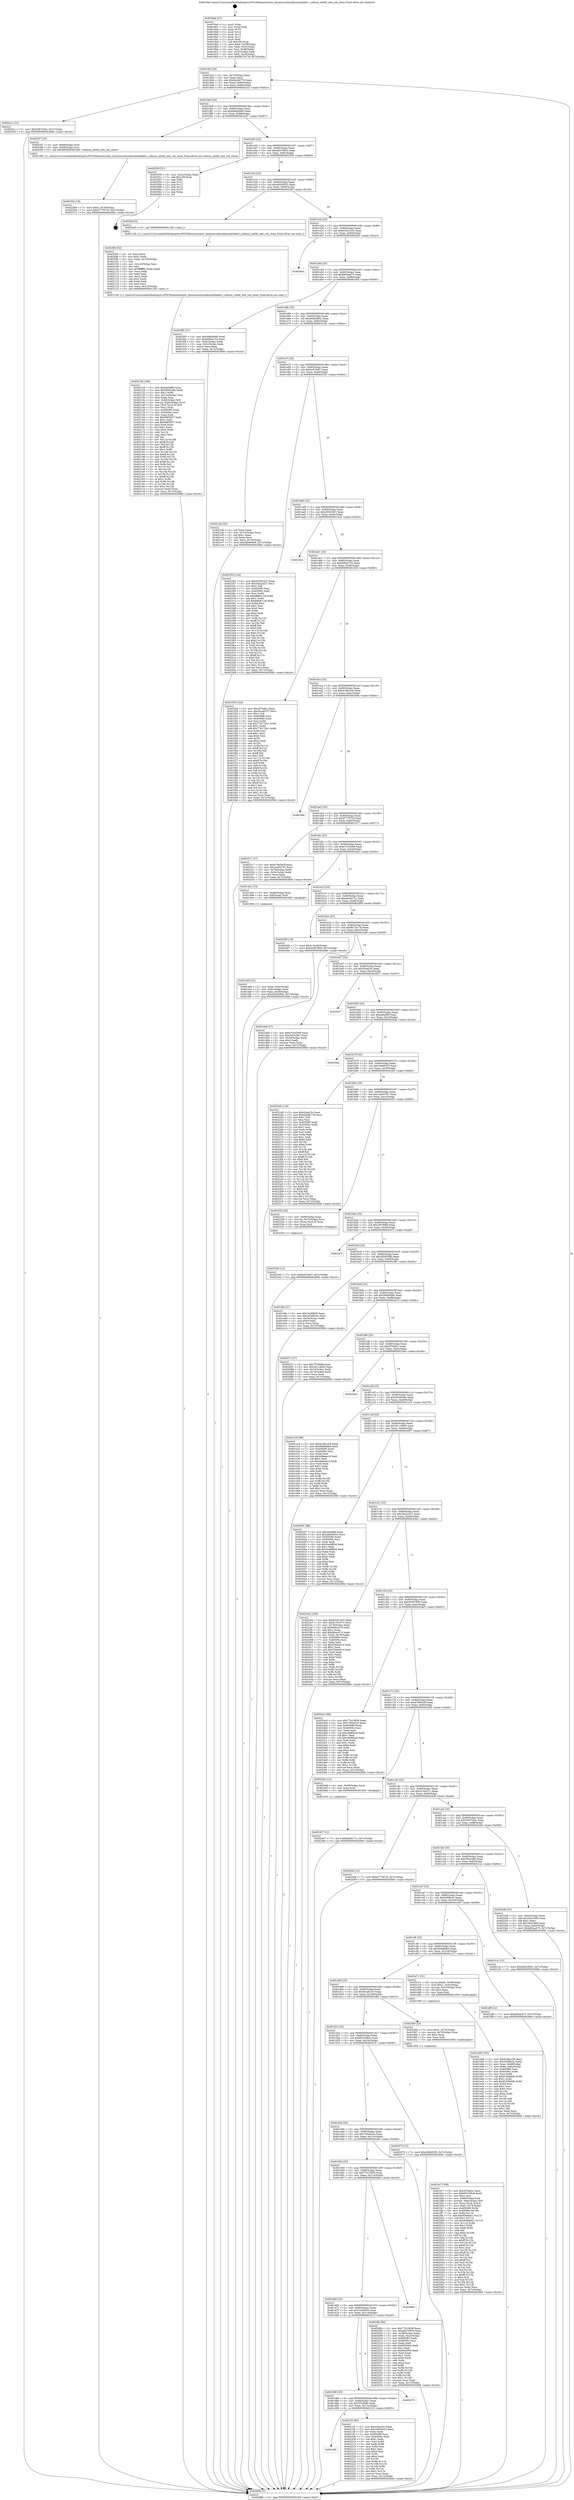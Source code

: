 digraph "0x4019a0" {
  label = "0x4019a0 (/mnt/c/Users/mathe/Desktop/tcc/POCII/binaries/extr_linuxsecurityselinuxnetlabel.c_selinux_netlbl_inet_csk_clone_Final-ollvm.out::main(0))"
  labelloc = "t"
  node[shape=record]

  Entry [label="",width=0.3,height=0.3,shape=circle,fillcolor=black,style=filled]
  "0x4019cf" [label="{
     0x4019cf [26]\l
     | [instrs]\l
     &nbsp;&nbsp;0x4019cf \<+3\>: mov -0x7c(%rbp),%eax\l
     &nbsp;&nbsp;0x4019d2 \<+2\>: mov %eax,%ecx\l
     &nbsp;&nbsp;0x4019d4 \<+6\>: sub $0x9a2db778,%ecx\l
     &nbsp;&nbsp;0x4019da \<+3\>: mov %eax,-0x80(%rbp)\l
     &nbsp;&nbsp;0x4019dd \<+6\>: mov %ecx,-0x84(%rbp)\l
     &nbsp;&nbsp;0x4019e3 \<+6\>: je 00000000004022cc \<main+0x92c\>\l
  }"]
  "0x4022cc" [label="{
     0x4022cc [12]\l
     | [instrs]\l
     &nbsp;&nbsp;0x4022cc \<+7\>: movl $0x5387324c,-0x7c(%rbp)\l
     &nbsp;&nbsp;0x4022d3 \<+5\>: jmp 000000000040266b \<main+0xccb\>\l
  }"]
  "0x4019e9" [label="{
     0x4019e9 [25]\l
     | [instrs]\l
     &nbsp;&nbsp;0x4019e9 \<+5\>: jmp 00000000004019ee \<main+0x4e\>\l
     &nbsp;&nbsp;0x4019ee \<+3\>: mov -0x80(%rbp),%eax\l
     &nbsp;&nbsp;0x4019f1 \<+5\>: sub $0x9d6e0940,%eax\l
     &nbsp;&nbsp;0x4019f6 \<+6\>: mov %eax,-0x88(%rbp)\l
     &nbsp;&nbsp;0x4019fc \<+6\>: je 00000000004022f7 \<main+0x957\>\l
  }"]
  Exit [label="",width=0.3,height=0.3,shape=circle,fillcolor=black,style=filled,peripheries=2]
  "0x4022f7" [label="{
     0x4022f7 [13]\l
     | [instrs]\l
     &nbsp;&nbsp;0x4022f7 \<+4\>: mov -0x68(%rbp),%rdi\l
     &nbsp;&nbsp;0x4022fb \<+4\>: mov -0x58(%rbp),%rsi\l
     &nbsp;&nbsp;0x4022ff \<+5\>: call 00000000004016f0 \<selinux_netlbl_inet_csk_clone\>\l
     | [calls]\l
     &nbsp;&nbsp;0x4016f0 \{1\} (/mnt/c/Users/mathe/Desktop/tcc/POCII/binaries/extr_linuxsecurityselinuxnetlabel.c_selinux_netlbl_inet_csk_clone_Final-ollvm.out::selinux_netlbl_inet_csk_clone)\l
  }"]
  "0x401a02" [label="{
     0x401a02 [25]\l
     | [instrs]\l
     &nbsp;&nbsp;0x401a02 \<+5\>: jmp 0000000000401a07 \<main+0x67\>\l
     &nbsp;&nbsp;0x401a07 \<+3\>: mov -0x80(%rbp),%eax\l
     &nbsp;&nbsp;0x401a0a \<+5\>: sub $0xa6275823,%eax\l
     &nbsp;&nbsp;0x401a0f \<+6\>: mov %eax,-0x8c(%rbp)\l
     &nbsp;&nbsp;0x401a15 \<+6\>: je 0000000000402559 \<main+0xbb9\>\l
  }"]
  "0x402467" [label="{
     0x402467 [12]\l
     | [instrs]\l
     &nbsp;&nbsp;0x402467 \<+7\>: movl $0xebc8271c,-0x7c(%rbp)\l
     &nbsp;&nbsp;0x40246e \<+5\>: jmp 000000000040266b \<main+0xccb\>\l
  }"]
  "0x402559" [label="{
     0x402559 [21]\l
     | [instrs]\l
     &nbsp;&nbsp;0x402559 \<+3\>: mov -0x2c(%rbp),%eax\l
     &nbsp;&nbsp;0x40255c \<+7\>: add $0x108,%rsp\l
     &nbsp;&nbsp;0x402563 \<+1\>: pop %rbx\l
     &nbsp;&nbsp;0x402564 \<+2\>: pop %r12\l
     &nbsp;&nbsp;0x402566 \<+2\>: pop %r13\l
     &nbsp;&nbsp;0x402568 \<+2\>: pop %r14\l
     &nbsp;&nbsp;0x40256a \<+2\>: pop %r15\l
     &nbsp;&nbsp;0x40256c \<+1\>: pop %rbp\l
     &nbsp;&nbsp;0x40256d \<+1\>: ret\l
  }"]
  "0x401a1b" [label="{
     0x401a1b [25]\l
     | [instrs]\l
     &nbsp;&nbsp;0x401a1b \<+5\>: jmp 0000000000401a20 \<main+0x80\>\l
     &nbsp;&nbsp;0x401a20 \<+3\>: mov -0x80(%rbp),%eax\l
     &nbsp;&nbsp;0x401a23 \<+5\>: sub $0xad42d532,%eax\l
     &nbsp;&nbsp;0x401a28 \<+6\>: mov %eax,-0x90(%rbp)\l
     &nbsp;&nbsp;0x401a2e \<+6\>: je 00000000004020ef \<main+0x74f\>\l
  }"]
  "0x402346" [label="{
     0x402346 [12]\l
     | [instrs]\l
     &nbsp;&nbsp;0x402346 \<+7\>: movl $0xbcf15e87,-0x7c(%rbp)\l
     &nbsp;&nbsp;0x40234d \<+5\>: jmp 000000000040266b \<main+0xccb\>\l
  }"]
  "0x4020ef" [label="{
     0x4020ef [5]\l
     | [instrs]\l
     &nbsp;&nbsp;0x4020ef \<+5\>: call 0000000000401160 \<next_i\>\l
     | [calls]\l
     &nbsp;&nbsp;0x401160 \{1\} (/mnt/c/Users/mathe/Desktop/tcc/POCII/binaries/extr_linuxsecurityselinuxnetlabel.c_selinux_netlbl_inet_csk_clone_Final-ollvm.out::next_i)\l
  }"]
  "0x401a34" [label="{
     0x401a34 [25]\l
     | [instrs]\l
     &nbsp;&nbsp;0x401a34 \<+5\>: jmp 0000000000401a39 \<main+0x99\>\l
     &nbsp;&nbsp;0x401a39 \<+3\>: mov -0x80(%rbp),%eax\l
     &nbsp;&nbsp;0x401a3c \<+5\>: sub $0xb3261435,%eax\l
     &nbsp;&nbsp;0x401a41 \<+6\>: mov %eax,-0x94(%rbp)\l
     &nbsp;&nbsp;0x401a47 \<+6\>: je 0000000000402643 \<main+0xca3\>\l
  }"]
  "0x402304" [label="{
     0x402304 [19]\l
     | [instrs]\l
     &nbsp;&nbsp;0x402304 \<+7\>: movl $0x0,-0x78(%rbp)\l
     &nbsp;&nbsp;0x40230b \<+7\>: movl $0xd77787c0,-0x7c(%rbp)\l
     &nbsp;&nbsp;0x402312 \<+5\>: jmp 000000000040266b \<main+0xccb\>\l
  }"]
  "0x402643" [label="{
     0x402643\l
  }", style=dashed]
  "0x401a4d" [label="{
     0x401a4d [25]\l
     | [instrs]\l
     &nbsp;&nbsp;0x401a4d \<+5\>: jmp 0000000000401a52 \<main+0xb2\>\l
     &nbsp;&nbsp;0x401a52 \<+3\>: mov -0x80(%rbp),%eax\l
     &nbsp;&nbsp;0x401a55 \<+5\>: sub $0xb83aa475,%eax\l
     &nbsp;&nbsp;0x401a5a \<+6\>: mov %eax,-0x98(%rbp)\l
     &nbsp;&nbsp;0x401a60 \<+6\>: je 0000000000401f05 \<main+0x565\>\l
  }"]
  "0x401d9f" [label="{
     0x401d9f\l
  }", style=dashed]
  "0x401f05" [label="{
     0x401f05 [27]\l
     | [instrs]\l
     &nbsp;&nbsp;0x401f05 \<+5\>: mov $0x9d6e0940,%eax\l
     &nbsp;&nbsp;0x401f0a \<+5\>: mov $0xd08ea752,%ecx\l
     &nbsp;&nbsp;0x401f0f \<+3\>: mov -0x6c(%rbp),%edx\l
     &nbsp;&nbsp;0x401f12 \<+3\>: cmp -0x5c(%rbp),%edx\l
     &nbsp;&nbsp;0x401f15 \<+3\>: cmovl %ecx,%eax\l
     &nbsp;&nbsp;0x401f18 \<+3\>: mov %eax,-0x7c(%rbp)\l
     &nbsp;&nbsp;0x401f1b \<+5\>: jmp 000000000040266b \<main+0xccb\>\l
  }"]
  "0x401a66" [label="{
     0x401a66 [25]\l
     | [instrs]\l
     &nbsp;&nbsp;0x401a66 \<+5\>: jmp 0000000000401a6b \<main+0xcb\>\l
     &nbsp;&nbsp;0x401a6b \<+3\>: mov -0x80(%rbp),%eax\l
     &nbsp;&nbsp;0x401a6e \<+5\>: sub $0xb83b3802,%eax\l
     &nbsp;&nbsp;0x401a73 \<+6\>: mov %eax,-0x9c(%rbp)\l
     &nbsp;&nbsp;0x401a79 \<+6\>: je 00000000004021da \<main+0x83a\>\l
  }"]
  "0x4021f3" [label="{
     0x4021f3 [83]\l
     | [instrs]\l
     &nbsp;&nbsp;0x4021f3 \<+5\>: mov $0x43aa25c,%eax\l
     &nbsp;&nbsp;0x4021f8 \<+5\>: mov $0x19e9d223,%ecx\l
     &nbsp;&nbsp;0x4021fd \<+2\>: xor %edx,%edx\l
     &nbsp;&nbsp;0x4021ff \<+7\>: mov 0x405080,%esi\l
     &nbsp;&nbsp;0x402206 \<+7\>: mov 0x40506c,%edi\l
     &nbsp;&nbsp;0x40220d \<+3\>: sub $0x1,%edx\l
     &nbsp;&nbsp;0x402210 \<+3\>: mov %esi,%r8d\l
     &nbsp;&nbsp;0x402213 \<+3\>: add %edx,%r8d\l
     &nbsp;&nbsp;0x402216 \<+4\>: imul %r8d,%esi\l
     &nbsp;&nbsp;0x40221a \<+3\>: and $0x1,%esi\l
     &nbsp;&nbsp;0x40221d \<+3\>: cmp $0x0,%esi\l
     &nbsp;&nbsp;0x402220 \<+4\>: sete %r9b\l
     &nbsp;&nbsp;0x402224 \<+3\>: cmp $0xa,%edi\l
     &nbsp;&nbsp;0x402227 \<+4\>: setl %r10b\l
     &nbsp;&nbsp;0x40222b \<+3\>: mov %r9b,%r11b\l
     &nbsp;&nbsp;0x40222e \<+3\>: and %r10b,%r11b\l
     &nbsp;&nbsp;0x402231 \<+3\>: xor %r10b,%r9b\l
     &nbsp;&nbsp;0x402234 \<+3\>: or %r9b,%r11b\l
     &nbsp;&nbsp;0x402237 \<+4\>: test $0x1,%r11b\l
     &nbsp;&nbsp;0x40223b \<+3\>: cmovne %ecx,%eax\l
     &nbsp;&nbsp;0x40223e \<+3\>: mov %eax,-0x7c(%rbp)\l
     &nbsp;&nbsp;0x402241 \<+5\>: jmp 000000000040266b \<main+0xccb\>\l
  }"]
  "0x4021da" [label="{
     0x4021da [25]\l
     | [instrs]\l
     &nbsp;&nbsp;0x4021da \<+2\>: xor %eax,%eax\l
     &nbsp;&nbsp;0x4021dc \<+3\>: mov -0x74(%rbp),%ecx\l
     &nbsp;&nbsp;0x4021df \<+3\>: sub $0x1,%eax\l
     &nbsp;&nbsp;0x4021e2 \<+2\>: sub %eax,%ecx\l
     &nbsp;&nbsp;0x4021e4 \<+3\>: mov %ecx,-0x74(%rbp)\l
     &nbsp;&nbsp;0x4021e7 \<+7\>: movl $0x28b69569,-0x7c(%rbp)\l
     &nbsp;&nbsp;0x4021ee \<+5\>: jmp 000000000040266b \<main+0xccb\>\l
  }"]
  "0x401a7f" [label="{
     0x401a7f [25]\l
     | [instrs]\l
     &nbsp;&nbsp;0x401a7f \<+5\>: jmp 0000000000401a84 \<main+0xe4\>\l
     &nbsp;&nbsp;0x401a84 \<+3\>: mov -0x80(%rbp),%eax\l
     &nbsp;&nbsp;0x401a87 \<+5\>: sub $0xbcf15e87,%eax\l
     &nbsp;&nbsp;0x401a8c \<+6\>: mov %eax,-0xa0(%rbp)\l
     &nbsp;&nbsp;0x401a92 \<+6\>: je 0000000000402352 \<main+0x9b2\>\l
  }"]
  "0x401d86" [label="{
     0x401d86 [25]\l
     | [instrs]\l
     &nbsp;&nbsp;0x401d86 \<+5\>: jmp 0000000000401d8b \<main+0x3eb\>\l
     &nbsp;&nbsp;0x401d8b \<+3\>: mov -0x80(%rbp),%eax\l
     &nbsp;&nbsp;0x401d8e \<+5\>: sub $0x7f7e80fa,%eax\l
     &nbsp;&nbsp;0x401d93 \<+6\>: mov %eax,-0x11c(%rbp)\l
     &nbsp;&nbsp;0x401d99 \<+6\>: je 00000000004021f3 \<main+0x853\>\l
  }"]
  "0x402352" [label="{
     0x402352 [144]\l
     | [instrs]\l
     &nbsp;&nbsp;0x402352 \<+5\>: mov $0xb3261435,%eax\l
     &nbsp;&nbsp;0x402357 \<+5\>: mov $0x3da2a527,%ecx\l
     &nbsp;&nbsp;0x40235c \<+2\>: mov $0x1,%dl\l
     &nbsp;&nbsp;0x40235e \<+7\>: mov 0x405080,%esi\l
     &nbsp;&nbsp;0x402365 \<+7\>: mov 0x40506c,%edi\l
     &nbsp;&nbsp;0x40236c \<+3\>: mov %esi,%r8d\l
     &nbsp;&nbsp;0x40236f \<+7\>: sub $0x6869c12d,%r8d\l
     &nbsp;&nbsp;0x402376 \<+4\>: sub $0x1,%r8d\l
     &nbsp;&nbsp;0x40237a \<+7\>: add $0x6869c12d,%r8d\l
     &nbsp;&nbsp;0x402381 \<+4\>: imul %r8d,%esi\l
     &nbsp;&nbsp;0x402385 \<+3\>: and $0x1,%esi\l
     &nbsp;&nbsp;0x402388 \<+3\>: cmp $0x0,%esi\l
     &nbsp;&nbsp;0x40238b \<+4\>: sete %r9b\l
     &nbsp;&nbsp;0x40238f \<+3\>: cmp $0xa,%edi\l
     &nbsp;&nbsp;0x402392 \<+4\>: setl %r10b\l
     &nbsp;&nbsp;0x402396 \<+3\>: mov %r9b,%r11b\l
     &nbsp;&nbsp;0x402399 \<+4\>: xor $0xff,%r11b\l
     &nbsp;&nbsp;0x40239d \<+3\>: mov %r10b,%bl\l
     &nbsp;&nbsp;0x4023a0 \<+3\>: xor $0xff,%bl\l
     &nbsp;&nbsp;0x4023a3 \<+3\>: xor $0x0,%dl\l
     &nbsp;&nbsp;0x4023a6 \<+3\>: mov %r11b,%r14b\l
     &nbsp;&nbsp;0x4023a9 \<+4\>: and $0x0,%r14b\l
     &nbsp;&nbsp;0x4023ad \<+3\>: and %dl,%r9b\l
     &nbsp;&nbsp;0x4023b0 \<+3\>: mov %bl,%r15b\l
     &nbsp;&nbsp;0x4023b3 \<+4\>: and $0x0,%r15b\l
     &nbsp;&nbsp;0x4023b7 \<+3\>: and %dl,%r10b\l
     &nbsp;&nbsp;0x4023ba \<+3\>: or %r9b,%r14b\l
     &nbsp;&nbsp;0x4023bd \<+3\>: or %r10b,%r15b\l
     &nbsp;&nbsp;0x4023c0 \<+3\>: xor %r15b,%r14b\l
     &nbsp;&nbsp;0x4023c3 \<+3\>: or %bl,%r11b\l
     &nbsp;&nbsp;0x4023c6 \<+4\>: xor $0xff,%r11b\l
     &nbsp;&nbsp;0x4023ca \<+3\>: or $0x0,%dl\l
     &nbsp;&nbsp;0x4023cd \<+3\>: and %dl,%r11b\l
     &nbsp;&nbsp;0x4023d0 \<+3\>: or %r11b,%r14b\l
     &nbsp;&nbsp;0x4023d3 \<+4\>: test $0x1,%r14b\l
     &nbsp;&nbsp;0x4023d7 \<+3\>: cmovne %ecx,%eax\l
     &nbsp;&nbsp;0x4023da \<+3\>: mov %eax,-0x7c(%rbp)\l
     &nbsp;&nbsp;0x4023dd \<+5\>: jmp 000000000040266b \<main+0xccb\>\l
  }"]
  "0x401a98" [label="{
     0x401a98 [25]\l
     | [instrs]\l
     &nbsp;&nbsp;0x401a98 \<+5\>: jmp 0000000000401a9d \<main+0xfd\>\l
     &nbsp;&nbsp;0x401a9d \<+3\>: mov -0x80(%rbp),%eax\l
     &nbsp;&nbsp;0x401aa0 \<+5\>: sub $0xc56316b7,%eax\l
     &nbsp;&nbsp;0x401aa5 \<+6\>: mov %eax,-0xa4(%rbp)\l
     &nbsp;&nbsp;0x401aab \<+6\>: je 0000000000401dc4 \<main+0x424\>\l
  }"]
  "0x402473" [label="{
     0x402473\l
  }", style=dashed]
  "0x401dc4" [label="{
     0x401dc4\l
  }", style=dashed]
  "0x401ab1" [label="{
     0x401ab1 [25]\l
     | [instrs]\l
     &nbsp;&nbsp;0x401ab1 \<+5\>: jmp 0000000000401ab6 \<main+0x116\>\l
     &nbsp;&nbsp;0x401ab6 \<+3\>: mov -0x80(%rbp),%eax\l
     &nbsp;&nbsp;0x401ab9 \<+5\>: sub $0xd08ea752,%eax\l
     &nbsp;&nbsp;0x401abe \<+6\>: mov %eax,-0xa8(%rbp)\l
     &nbsp;&nbsp;0x401ac4 \<+6\>: je 0000000000401f20 \<main+0x580\>\l
  }"]
  "0x401d6d" [label="{
     0x401d6d [25]\l
     | [instrs]\l
     &nbsp;&nbsp;0x401d6d \<+5\>: jmp 0000000000401d72 \<main+0x3d2\>\l
     &nbsp;&nbsp;0x401d72 \<+3\>: mov -0x80(%rbp),%eax\l
     &nbsp;&nbsp;0x401d75 \<+5\>: sub $0x7e26fb59,%eax\l
     &nbsp;&nbsp;0x401d7a \<+6\>: mov %eax,-0x118(%rbp)\l
     &nbsp;&nbsp;0x401d80 \<+6\>: je 0000000000402473 \<main+0xad3\>\l
  }"]
  "0x401f20" [label="{
     0x401f20 [144]\l
     | [instrs]\l
     &nbsp;&nbsp;0x401f20 \<+5\>: mov $0x2f7bdfcc,%eax\l
     &nbsp;&nbsp;0x401f25 \<+5\>: mov $0x5bca8107,%ecx\l
     &nbsp;&nbsp;0x401f2a \<+2\>: mov $0x1,%dl\l
     &nbsp;&nbsp;0x401f2c \<+7\>: mov 0x405080,%esi\l
     &nbsp;&nbsp;0x401f33 \<+7\>: mov 0x40506c,%edi\l
     &nbsp;&nbsp;0x401f3a \<+3\>: mov %esi,%r8d\l
     &nbsp;&nbsp;0x401f3d \<+7\>: sub $0x779172b1,%r8d\l
     &nbsp;&nbsp;0x401f44 \<+4\>: sub $0x1,%r8d\l
     &nbsp;&nbsp;0x401f48 \<+7\>: add $0x779172b1,%r8d\l
     &nbsp;&nbsp;0x401f4f \<+4\>: imul %r8d,%esi\l
     &nbsp;&nbsp;0x401f53 \<+3\>: and $0x1,%esi\l
     &nbsp;&nbsp;0x401f56 \<+3\>: cmp $0x0,%esi\l
     &nbsp;&nbsp;0x401f59 \<+4\>: sete %r9b\l
     &nbsp;&nbsp;0x401f5d \<+3\>: cmp $0xa,%edi\l
     &nbsp;&nbsp;0x401f60 \<+4\>: setl %r10b\l
     &nbsp;&nbsp;0x401f64 \<+3\>: mov %r9b,%r11b\l
     &nbsp;&nbsp;0x401f67 \<+4\>: xor $0xff,%r11b\l
     &nbsp;&nbsp;0x401f6b \<+3\>: mov %r10b,%bl\l
     &nbsp;&nbsp;0x401f6e \<+3\>: xor $0xff,%bl\l
     &nbsp;&nbsp;0x401f71 \<+3\>: xor $0x1,%dl\l
     &nbsp;&nbsp;0x401f74 \<+3\>: mov %r11b,%r14b\l
     &nbsp;&nbsp;0x401f77 \<+4\>: and $0xff,%r14b\l
     &nbsp;&nbsp;0x401f7b \<+3\>: and %dl,%r9b\l
     &nbsp;&nbsp;0x401f7e \<+3\>: mov %bl,%r15b\l
     &nbsp;&nbsp;0x401f81 \<+4\>: and $0xff,%r15b\l
     &nbsp;&nbsp;0x401f85 \<+3\>: and %dl,%r10b\l
     &nbsp;&nbsp;0x401f88 \<+3\>: or %r9b,%r14b\l
     &nbsp;&nbsp;0x401f8b \<+3\>: or %r10b,%r15b\l
     &nbsp;&nbsp;0x401f8e \<+3\>: xor %r15b,%r14b\l
     &nbsp;&nbsp;0x401f91 \<+3\>: or %bl,%r11b\l
     &nbsp;&nbsp;0x401f94 \<+4\>: xor $0xff,%r11b\l
     &nbsp;&nbsp;0x401f98 \<+3\>: or $0x1,%dl\l
     &nbsp;&nbsp;0x401f9b \<+3\>: and %dl,%r11b\l
     &nbsp;&nbsp;0x401f9e \<+3\>: or %r11b,%r14b\l
     &nbsp;&nbsp;0x401fa1 \<+4\>: test $0x1,%r14b\l
     &nbsp;&nbsp;0x401fa5 \<+3\>: cmovne %ecx,%eax\l
     &nbsp;&nbsp;0x401fa8 \<+3\>: mov %eax,-0x7c(%rbp)\l
     &nbsp;&nbsp;0x401fab \<+5\>: jmp 000000000040266b \<main+0xccb\>\l
  }"]
  "0x401aca" [label="{
     0x401aca [25]\l
     | [instrs]\l
     &nbsp;&nbsp;0x401aca \<+5\>: jmp 0000000000401acf \<main+0x12f\>\l
     &nbsp;&nbsp;0x401acf \<+3\>: mov -0x80(%rbp),%eax\l
     &nbsp;&nbsp;0x401ad2 \<+5\>: sub $0xd19bcc58,%eax\l
     &nbsp;&nbsp;0x401ad7 \<+6\>: mov %eax,-0xac(%rbp)\l
     &nbsp;&nbsp;0x401add \<+6\>: je 000000000040256e \<main+0xbce\>\l
  }"]
  "0x402664" [label="{
     0x402664\l
  }", style=dashed]
  "0x40256e" [label="{
     0x40256e\l
  }", style=dashed]
  "0x401ae3" [label="{
     0x401ae3 [25]\l
     | [instrs]\l
     &nbsp;&nbsp;0x401ae3 \<+5\>: jmp 0000000000401ae8 \<main+0x148\>\l
     &nbsp;&nbsp;0x401ae8 \<+3\>: mov -0x80(%rbp),%eax\l
     &nbsp;&nbsp;0x401aeb \<+5\>: sub $0xd77787c0,%eax\l
     &nbsp;&nbsp;0x401af0 \<+6\>: mov %eax,-0xb0(%rbp)\l
     &nbsp;&nbsp;0x401af6 \<+6\>: je 0000000000402317 \<main+0x977\>\l
  }"]
  "0x401d54" [label="{
     0x401d54 [25]\l
     | [instrs]\l
     &nbsp;&nbsp;0x401d54 \<+5\>: jmp 0000000000401d59 \<main+0x3b9\>\l
     &nbsp;&nbsp;0x401d59 \<+3\>: mov -0x80(%rbp),%eax\l
     &nbsp;&nbsp;0x401d5c \<+5\>: sub $0x77b15838,%eax\l
     &nbsp;&nbsp;0x401d61 \<+6\>: mov %eax,-0x114(%rbp)\l
     &nbsp;&nbsp;0x401d67 \<+6\>: je 0000000000402664 \<main+0xcc4\>\l
  }"]
  "0x402317" [label="{
     0x402317 [27]\l
     | [instrs]\l
     &nbsp;&nbsp;0x402317 \<+5\>: mov $0x479b5e3f,%eax\l
     &nbsp;&nbsp;0x40231c \<+5\>: mov $0x1a850797,%ecx\l
     &nbsp;&nbsp;0x402321 \<+3\>: mov -0x78(%rbp),%edx\l
     &nbsp;&nbsp;0x402324 \<+3\>: cmp -0x5c(%rbp),%edx\l
     &nbsp;&nbsp;0x402327 \<+3\>: cmovl %ecx,%eax\l
     &nbsp;&nbsp;0x40232a \<+3\>: mov %eax,-0x7c(%rbp)\l
     &nbsp;&nbsp;0x40232d \<+5\>: jmp 000000000040266b \<main+0xccb\>\l
  }"]
  "0x401afc" [label="{
     0x401afc [25]\l
     | [instrs]\l
     &nbsp;&nbsp;0x401afc \<+5\>: jmp 0000000000401b01 \<main+0x161\>\l
     &nbsp;&nbsp;0x401b01 \<+3\>: mov -0x80(%rbp),%eax\l
     &nbsp;&nbsp;0x401b04 \<+5\>: sub $0xe7018269,%eax\l
     &nbsp;&nbsp;0x401b09 \<+6\>: mov %eax,-0xb4(%rbp)\l
     &nbsp;&nbsp;0x401b0f \<+6\>: je 0000000000401ddc \<main+0x43c\>\l
  }"]
  "0x4024fb" [label="{
     0x4024fb [94]\l
     | [instrs]\l
     &nbsp;&nbsp;0x4024fb \<+5\>: mov $0x77b15838,%eax\l
     &nbsp;&nbsp;0x402500 \<+5\>: mov $0xa6275823,%ecx\l
     &nbsp;&nbsp;0x402505 \<+3\>: mov -0x38(%rbp),%edx\l
     &nbsp;&nbsp;0x402508 \<+3\>: mov %edx,-0x2c(%rbp)\l
     &nbsp;&nbsp;0x40250b \<+7\>: mov 0x405080,%edx\l
     &nbsp;&nbsp;0x402512 \<+7\>: mov 0x40506c,%esi\l
     &nbsp;&nbsp;0x402519 \<+2\>: mov %edx,%edi\l
     &nbsp;&nbsp;0x40251b \<+6\>: add $0xf302954,%edi\l
     &nbsp;&nbsp;0x402521 \<+3\>: sub $0x1,%edi\l
     &nbsp;&nbsp;0x402524 \<+6\>: sub $0xf302954,%edi\l
     &nbsp;&nbsp;0x40252a \<+3\>: imul %edi,%edx\l
     &nbsp;&nbsp;0x40252d \<+3\>: and $0x1,%edx\l
     &nbsp;&nbsp;0x402530 \<+3\>: cmp $0x0,%edx\l
     &nbsp;&nbsp;0x402533 \<+4\>: sete %r8b\l
     &nbsp;&nbsp;0x402537 \<+3\>: cmp $0xa,%esi\l
     &nbsp;&nbsp;0x40253a \<+4\>: setl %r9b\l
     &nbsp;&nbsp;0x40253e \<+3\>: mov %r8b,%r10b\l
     &nbsp;&nbsp;0x402541 \<+3\>: and %r9b,%r10b\l
     &nbsp;&nbsp;0x402544 \<+3\>: xor %r9b,%r8b\l
     &nbsp;&nbsp;0x402547 \<+3\>: or %r8b,%r10b\l
     &nbsp;&nbsp;0x40254a \<+4\>: test $0x1,%r10b\l
     &nbsp;&nbsp;0x40254e \<+3\>: cmovne %ecx,%eax\l
     &nbsp;&nbsp;0x402551 \<+3\>: mov %eax,-0x7c(%rbp)\l
     &nbsp;&nbsp;0x402554 \<+5\>: jmp 000000000040266b \<main+0xccb\>\l
  }"]
  "0x401ddc" [label="{
     0x401ddc [13]\l
     | [instrs]\l
     &nbsp;&nbsp;0x401ddc \<+4\>: mov -0x48(%rbp),%rax\l
     &nbsp;&nbsp;0x401de0 \<+4\>: mov 0x8(%rax),%rdi\l
     &nbsp;&nbsp;0x401de4 \<+5\>: call 0000000000401060 \<atoi@plt\>\l
     | [calls]\l
     &nbsp;&nbsp;0x401060 \{1\} (unknown)\l
  }"]
  "0x401b15" [label="{
     0x401b15 [25]\l
     | [instrs]\l
     &nbsp;&nbsp;0x401b15 \<+5\>: jmp 0000000000401b1a \<main+0x17a\>\l
     &nbsp;&nbsp;0x401b1a \<+3\>: mov -0x80(%rbp),%eax\l
     &nbsp;&nbsp;0x401b1d \<+5\>: sub $0xebc8271c,%eax\l
     &nbsp;&nbsp;0x401b22 \<+6\>: mov %eax,-0xb8(%rbp)\l
     &nbsp;&nbsp;0x401b28 \<+6\>: je 0000000000402490 \<main+0xaf0\>\l
  }"]
  "0x402128" [label="{
     0x402128 [166]\l
     | [instrs]\l
     &nbsp;&nbsp;0x402128 \<+5\>: mov $0xea0af89,%ecx\l
     &nbsp;&nbsp;0x40212d \<+5\>: mov $0x5842cdfa,%edx\l
     &nbsp;&nbsp;0x402132 \<+3\>: mov $0x1,%r8b\l
     &nbsp;&nbsp;0x402135 \<+6\>: mov -0x124(%rbp),%esi\l
     &nbsp;&nbsp;0x40213b \<+3\>: imul %eax,%esi\l
     &nbsp;&nbsp;0x40213e \<+4\>: mov -0x68(%rbp),%r9\l
     &nbsp;&nbsp;0x402142 \<+4\>: movslq -0x6c(%rbp),%r10\l
     &nbsp;&nbsp;0x402146 \<+4\>: mov (%r9,%r10,8),%r9\l
     &nbsp;&nbsp;0x40214a \<+3\>: mov %esi,(%r9)\l
     &nbsp;&nbsp;0x40214d \<+7\>: mov 0x405080,%eax\l
     &nbsp;&nbsp;0x402154 \<+7\>: mov 0x40506c,%esi\l
     &nbsp;&nbsp;0x40215b \<+2\>: mov %eax,%edi\l
     &nbsp;&nbsp;0x40215d \<+6\>: sub $0x9985837,%edi\l
     &nbsp;&nbsp;0x402163 \<+3\>: sub $0x1,%edi\l
     &nbsp;&nbsp;0x402166 \<+6\>: add $0x9985837,%edi\l
     &nbsp;&nbsp;0x40216c \<+3\>: imul %edi,%eax\l
     &nbsp;&nbsp;0x40216f \<+3\>: and $0x1,%eax\l
     &nbsp;&nbsp;0x402172 \<+3\>: cmp $0x0,%eax\l
     &nbsp;&nbsp;0x402175 \<+4\>: sete %r11b\l
     &nbsp;&nbsp;0x402179 \<+3\>: cmp $0xa,%esi\l
     &nbsp;&nbsp;0x40217c \<+3\>: setl %bl\l
     &nbsp;&nbsp;0x40217f \<+3\>: mov %r11b,%r14b\l
     &nbsp;&nbsp;0x402182 \<+4\>: xor $0xff,%r14b\l
     &nbsp;&nbsp;0x402186 \<+3\>: mov %bl,%r15b\l
     &nbsp;&nbsp;0x402189 \<+4\>: xor $0xff,%r15b\l
     &nbsp;&nbsp;0x40218d \<+4\>: xor $0x1,%r8b\l
     &nbsp;&nbsp;0x402191 \<+3\>: mov %r14b,%r12b\l
     &nbsp;&nbsp;0x402194 \<+4\>: and $0xff,%r12b\l
     &nbsp;&nbsp;0x402198 \<+3\>: and %r8b,%r11b\l
     &nbsp;&nbsp;0x40219b \<+3\>: mov %r15b,%r13b\l
     &nbsp;&nbsp;0x40219e \<+4\>: and $0xff,%r13b\l
     &nbsp;&nbsp;0x4021a2 \<+3\>: and %r8b,%bl\l
     &nbsp;&nbsp;0x4021a5 \<+3\>: or %r11b,%r12b\l
     &nbsp;&nbsp;0x4021a8 \<+3\>: or %bl,%r13b\l
     &nbsp;&nbsp;0x4021ab \<+3\>: xor %r13b,%r12b\l
     &nbsp;&nbsp;0x4021ae \<+3\>: or %r15b,%r14b\l
     &nbsp;&nbsp;0x4021b1 \<+4\>: xor $0xff,%r14b\l
     &nbsp;&nbsp;0x4021b5 \<+4\>: or $0x1,%r8b\l
     &nbsp;&nbsp;0x4021b9 \<+3\>: and %r8b,%r14b\l
     &nbsp;&nbsp;0x4021bc \<+3\>: or %r14b,%r12b\l
     &nbsp;&nbsp;0x4021bf \<+4\>: test $0x1,%r12b\l
     &nbsp;&nbsp;0x4021c3 \<+3\>: cmovne %edx,%ecx\l
     &nbsp;&nbsp;0x4021c6 \<+3\>: mov %ecx,-0x7c(%rbp)\l
     &nbsp;&nbsp;0x4021c9 \<+5\>: jmp 000000000040266b \<main+0xccb\>\l
  }"]
  "0x402490" [label="{
     0x402490 [19]\l
     | [instrs]\l
     &nbsp;&nbsp;0x402490 \<+7\>: movl $0x0,-0x38(%rbp)\l
     &nbsp;&nbsp;0x402497 \<+7\>: movl $0x40307809,-0x7c(%rbp)\l
     &nbsp;&nbsp;0x40249e \<+5\>: jmp 000000000040266b \<main+0xccb\>\l
  }"]
  "0x401b2e" [label="{
     0x401b2e [25]\l
     | [instrs]\l
     &nbsp;&nbsp;0x401b2e \<+5\>: jmp 0000000000401b33 \<main+0x193\>\l
     &nbsp;&nbsp;0x401b33 \<+3\>: mov -0x80(%rbp),%eax\l
     &nbsp;&nbsp;0x401b36 \<+5\>: sub $0xf927b178,%eax\l
     &nbsp;&nbsp;0x401b3b \<+6\>: mov %eax,-0xbc(%rbp)\l
     &nbsp;&nbsp;0x401b41 \<+6\>: je 0000000000401da9 \<main+0x409\>\l
  }"]
  "0x4020f4" [label="{
     0x4020f4 [52]\l
     | [instrs]\l
     &nbsp;&nbsp;0x4020f4 \<+2\>: xor %ecx,%ecx\l
     &nbsp;&nbsp;0x4020f6 \<+5\>: mov $0x2,%edx\l
     &nbsp;&nbsp;0x4020fb \<+6\>: mov %edx,-0x120(%rbp)\l
     &nbsp;&nbsp;0x402101 \<+1\>: cltd\l
     &nbsp;&nbsp;0x402102 \<+6\>: mov -0x120(%rbp),%esi\l
     &nbsp;&nbsp;0x402108 \<+2\>: idiv %esi\l
     &nbsp;&nbsp;0x40210a \<+6\>: imul $0xfffffffe,%edx,%edx\l
     &nbsp;&nbsp;0x402110 \<+2\>: mov %ecx,%edi\l
     &nbsp;&nbsp;0x402112 \<+2\>: sub %edx,%edi\l
     &nbsp;&nbsp;0x402114 \<+2\>: mov %ecx,%edx\l
     &nbsp;&nbsp;0x402116 \<+3\>: sub $0x1,%edx\l
     &nbsp;&nbsp;0x402119 \<+2\>: add %edx,%edi\l
     &nbsp;&nbsp;0x40211b \<+2\>: sub %edi,%ecx\l
     &nbsp;&nbsp;0x40211d \<+6\>: mov %ecx,-0x124(%rbp)\l
     &nbsp;&nbsp;0x402123 \<+5\>: call 0000000000401160 \<next_i\>\l
     | [calls]\l
     &nbsp;&nbsp;0x401160 \{1\} (/mnt/c/Users/mathe/Desktop/tcc/POCII/binaries/extr_linuxsecurityselinuxnetlabel.c_selinux_netlbl_inet_csk_clone_Final-ollvm.out::next_i)\l
  }"]
  "0x401da9" [label="{
     0x401da9 [27]\l
     | [instrs]\l
     &nbsp;&nbsp;0x401da9 \<+5\>: mov $0xe7018269,%eax\l
     &nbsp;&nbsp;0x401dae \<+5\>: mov $0xc56316b7,%ecx\l
     &nbsp;&nbsp;0x401db3 \<+3\>: mov -0x34(%rbp),%edx\l
     &nbsp;&nbsp;0x401db6 \<+3\>: cmp $0x2,%edx\l
     &nbsp;&nbsp;0x401db9 \<+3\>: cmovne %ecx,%eax\l
     &nbsp;&nbsp;0x401dbc \<+3\>: mov %eax,-0x7c(%rbp)\l
     &nbsp;&nbsp;0x401dbf \<+5\>: jmp 000000000040266b \<main+0xccb\>\l
  }"]
  "0x401b47" [label="{
     0x401b47 [25]\l
     | [instrs]\l
     &nbsp;&nbsp;0x401b47 \<+5\>: jmp 0000000000401b4c \<main+0x1ac\>\l
     &nbsp;&nbsp;0x401b4c \<+3\>: mov -0x80(%rbp),%eax\l
     &nbsp;&nbsp;0x401b4f \<+5\>: sub $0x43aa25c,%eax\l
     &nbsp;&nbsp;0x401b54 \<+6\>: mov %eax,-0xc0(%rbp)\l
     &nbsp;&nbsp;0x401b5a \<+6\>: je 0000000000402637 \<main+0xc97\>\l
  }"]
  "0x40266b" [label="{
     0x40266b [5]\l
     | [instrs]\l
     &nbsp;&nbsp;0x40266b \<+5\>: jmp 00000000004019cf \<main+0x2f\>\l
  }"]
  "0x4019a0" [label="{
     0x4019a0 [47]\l
     | [instrs]\l
     &nbsp;&nbsp;0x4019a0 \<+1\>: push %rbp\l
     &nbsp;&nbsp;0x4019a1 \<+3\>: mov %rsp,%rbp\l
     &nbsp;&nbsp;0x4019a4 \<+2\>: push %r15\l
     &nbsp;&nbsp;0x4019a6 \<+2\>: push %r14\l
     &nbsp;&nbsp;0x4019a8 \<+2\>: push %r13\l
     &nbsp;&nbsp;0x4019aa \<+2\>: push %r12\l
     &nbsp;&nbsp;0x4019ac \<+1\>: push %rbx\l
     &nbsp;&nbsp;0x4019ad \<+7\>: sub $0x108,%rsp\l
     &nbsp;&nbsp;0x4019b4 \<+7\>: movl $0x0,-0x38(%rbp)\l
     &nbsp;&nbsp;0x4019bb \<+3\>: mov %edi,-0x3c(%rbp)\l
     &nbsp;&nbsp;0x4019be \<+4\>: mov %rsi,-0x48(%rbp)\l
     &nbsp;&nbsp;0x4019c2 \<+3\>: mov -0x3c(%rbp),%edi\l
     &nbsp;&nbsp;0x4019c5 \<+3\>: mov %edi,-0x34(%rbp)\l
     &nbsp;&nbsp;0x4019c8 \<+7\>: movl $0xf927b178,-0x7c(%rbp)\l
  }"]
  "0x401de9" [label="{
     0x401de9 [21]\l
     | [instrs]\l
     &nbsp;&nbsp;0x401de9 \<+3\>: mov %eax,-0x4c(%rbp)\l
     &nbsp;&nbsp;0x401dec \<+3\>: mov -0x4c(%rbp),%eax\l
     &nbsp;&nbsp;0x401def \<+3\>: mov %eax,-0x30(%rbp)\l
     &nbsp;&nbsp;0x401df2 \<+7\>: movl $0x2828308b,-0x7c(%rbp)\l
     &nbsp;&nbsp;0x401df9 \<+5\>: jmp 000000000040266b \<main+0xccb\>\l
  }"]
  "0x401d3b" [label="{
     0x401d3b [25]\l
     | [instrs]\l
     &nbsp;&nbsp;0x401d3b \<+5\>: jmp 0000000000401d40 \<main+0x3a0\>\l
     &nbsp;&nbsp;0x401d40 \<+3\>: mov -0x80(%rbp),%eax\l
     &nbsp;&nbsp;0x401d43 \<+5\>: sub $0x736442c0,%eax\l
     &nbsp;&nbsp;0x401d48 \<+6\>: mov %eax,-0x110(%rbp)\l
     &nbsp;&nbsp;0x401d4e \<+6\>: je 00000000004024fb \<main+0xb5b\>\l
  }"]
  "0x402637" [label="{
     0x402637\l
  }", style=dashed]
  "0x401b60" [label="{
     0x401b60 [25]\l
     | [instrs]\l
     &nbsp;&nbsp;0x401b60 \<+5\>: jmp 0000000000401b65 \<main+0x1c5\>\l
     &nbsp;&nbsp;0x401b65 \<+3\>: mov -0x80(%rbp),%eax\l
     &nbsp;&nbsp;0x401b68 \<+5\>: sub $0xea0af89,%eax\l
     &nbsp;&nbsp;0x401b6d \<+6\>: mov %eax,-0xc4(%rbp)\l
     &nbsp;&nbsp;0x401b73 \<+6\>: je 00000000004025da \<main+0xc3a\>\l
  }"]
  "0x402070" [label="{
     0x402070 [12]\l
     | [instrs]\l
     &nbsp;&nbsp;0x402070 \<+7\>: movl $0x28b69569,-0x7c(%rbp)\l
     &nbsp;&nbsp;0x402077 \<+5\>: jmp 000000000040266b \<main+0xccb\>\l
  }"]
  "0x4025da" [label="{
     0x4025da\l
  }", style=dashed]
  "0x401b79" [label="{
     0x401b79 [25]\l
     | [instrs]\l
     &nbsp;&nbsp;0x401b79 \<+5\>: jmp 0000000000401b7e \<main+0x1de\>\l
     &nbsp;&nbsp;0x401b7e \<+3\>: mov -0x80(%rbp),%eax\l
     &nbsp;&nbsp;0x401b81 \<+5\>: sub $0x19e9d223,%eax\l
     &nbsp;&nbsp;0x401b86 \<+6\>: mov %eax,-0xc8(%rbp)\l
     &nbsp;&nbsp;0x401b8c \<+6\>: je 0000000000402246 \<main+0x8a6\>\l
  }"]
  "0x401fc7" [label="{
     0x401fc7 [169]\l
     | [instrs]\l
     &nbsp;&nbsp;0x401fc7 \<+5\>: mov $0x2f7bdfcc,%ecx\l
     &nbsp;&nbsp;0x401fcc \<+5\>: mov $0x691558c6,%edx\l
     &nbsp;&nbsp;0x401fd1 \<+3\>: mov $0x1,%sil\l
     &nbsp;&nbsp;0x401fd4 \<+4\>: mov -0x68(%rbp),%rdi\l
     &nbsp;&nbsp;0x401fd8 \<+4\>: movslq -0x6c(%rbp),%r8\l
     &nbsp;&nbsp;0x401fdc \<+4\>: mov %rax,(%rdi,%r8,8)\l
     &nbsp;&nbsp;0x401fe0 \<+7\>: movl $0x0,-0x74(%rbp)\l
     &nbsp;&nbsp;0x401fe7 \<+8\>: mov 0x405080,%r9d\l
     &nbsp;&nbsp;0x401fef \<+8\>: mov 0x40506c,%r10d\l
     &nbsp;&nbsp;0x401ff7 \<+3\>: mov %r9d,%r11d\l
     &nbsp;&nbsp;0x401ffa \<+7\>: add $0x939afab1,%r11d\l
     &nbsp;&nbsp;0x402001 \<+4\>: sub $0x1,%r11d\l
     &nbsp;&nbsp;0x402005 \<+7\>: sub $0x939afab1,%r11d\l
     &nbsp;&nbsp;0x40200c \<+4\>: imul %r11d,%r9d\l
     &nbsp;&nbsp;0x402010 \<+4\>: and $0x1,%r9d\l
     &nbsp;&nbsp;0x402014 \<+4\>: cmp $0x0,%r9d\l
     &nbsp;&nbsp;0x402018 \<+3\>: sete %bl\l
     &nbsp;&nbsp;0x40201b \<+4\>: cmp $0xa,%r10d\l
     &nbsp;&nbsp;0x40201f \<+4\>: setl %r14b\l
     &nbsp;&nbsp;0x402023 \<+3\>: mov %bl,%r15b\l
     &nbsp;&nbsp;0x402026 \<+4\>: xor $0xff,%r15b\l
     &nbsp;&nbsp;0x40202a \<+3\>: mov %r14b,%r12b\l
     &nbsp;&nbsp;0x40202d \<+4\>: xor $0xff,%r12b\l
     &nbsp;&nbsp;0x402031 \<+4\>: xor $0x1,%sil\l
     &nbsp;&nbsp;0x402035 \<+3\>: mov %r15b,%r13b\l
     &nbsp;&nbsp;0x402038 \<+4\>: and $0xff,%r13b\l
     &nbsp;&nbsp;0x40203c \<+3\>: and %sil,%bl\l
     &nbsp;&nbsp;0x40203f \<+3\>: mov %r12b,%al\l
     &nbsp;&nbsp;0x402042 \<+2\>: and $0xff,%al\l
     &nbsp;&nbsp;0x402044 \<+3\>: and %sil,%r14b\l
     &nbsp;&nbsp;0x402047 \<+3\>: or %bl,%r13b\l
     &nbsp;&nbsp;0x40204a \<+3\>: or %r14b,%al\l
     &nbsp;&nbsp;0x40204d \<+3\>: xor %al,%r13b\l
     &nbsp;&nbsp;0x402050 \<+3\>: or %r12b,%r15b\l
     &nbsp;&nbsp;0x402053 \<+4\>: xor $0xff,%r15b\l
     &nbsp;&nbsp;0x402057 \<+4\>: or $0x1,%sil\l
     &nbsp;&nbsp;0x40205b \<+3\>: and %sil,%r15b\l
     &nbsp;&nbsp;0x40205e \<+3\>: or %r15b,%r13b\l
     &nbsp;&nbsp;0x402061 \<+4\>: test $0x1,%r13b\l
     &nbsp;&nbsp;0x402065 \<+3\>: cmovne %edx,%ecx\l
     &nbsp;&nbsp;0x402068 \<+3\>: mov %ecx,-0x7c(%rbp)\l
     &nbsp;&nbsp;0x40206b \<+5\>: jmp 000000000040266b \<main+0xccb\>\l
  }"]
  "0x402246" [label="{
     0x402246 [134]\l
     | [instrs]\l
     &nbsp;&nbsp;0x402246 \<+5\>: mov $0x43aa25c,%eax\l
     &nbsp;&nbsp;0x40224b \<+5\>: mov $0x9a2db778,%ecx\l
     &nbsp;&nbsp;0x402250 \<+2\>: mov $0x1,%dl\l
     &nbsp;&nbsp;0x402252 \<+2\>: xor %esi,%esi\l
     &nbsp;&nbsp;0x402254 \<+7\>: mov 0x405080,%edi\l
     &nbsp;&nbsp;0x40225b \<+8\>: mov 0x40506c,%r8d\l
     &nbsp;&nbsp;0x402263 \<+3\>: sub $0x1,%esi\l
     &nbsp;&nbsp;0x402266 \<+3\>: mov %edi,%r9d\l
     &nbsp;&nbsp;0x402269 \<+3\>: add %esi,%r9d\l
     &nbsp;&nbsp;0x40226c \<+4\>: imul %r9d,%edi\l
     &nbsp;&nbsp;0x402270 \<+3\>: and $0x1,%edi\l
     &nbsp;&nbsp;0x402273 \<+3\>: cmp $0x0,%edi\l
     &nbsp;&nbsp;0x402276 \<+4\>: sete %r10b\l
     &nbsp;&nbsp;0x40227a \<+4\>: cmp $0xa,%r8d\l
     &nbsp;&nbsp;0x40227e \<+4\>: setl %r11b\l
     &nbsp;&nbsp;0x402282 \<+3\>: mov %r10b,%bl\l
     &nbsp;&nbsp;0x402285 \<+3\>: xor $0xff,%bl\l
     &nbsp;&nbsp;0x402288 \<+3\>: mov %r11b,%r14b\l
     &nbsp;&nbsp;0x40228b \<+4\>: xor $0xff,%r14b\l
     &nbsp;&nbsp;0x40228f \<+3\>: xor $0x0,%dl\l
     &nbsp;&nbsp;0x402292 \<+3\>: mov %bl,%r15b\l
     &nbsp;&nbsp;0x402295 \<+4\>: and $0x0,%r15b\l
     &nbsp;&nbsp;0x402299 \<+3\>: and %dl,%r10b\l
     &nbsp;&nbsp;0x40229c \<+3\>: mov %r14b,%r12b\l
     &nbsp;&nbsp;0x40229f \<+4\>: and $0x0,%r12b\l
     &nbsp;&nbsp;0x4022a3 \<+3\>: and %dl,%r11b\l
     &nbsp;&nbsp;0x4022a6 \<+3\>: or %r10b,%r15b\l
     &nbsp;&nbsp;0x4022a9 \<+3\>: or %r11b,%r12b\l
     &nbsp;&nbsp;0x4022ac \<+3\>: xor %r12b,%r15b\l
     &nbsp;&nbsp;0x4022af \<+3\>: or %r14b,%bl\l
     &nbsp;&nbsp;0x4022b2 \<+3\>: xor $0xff,%bl\l
     &nbsp;&nbsp;0x4022b5 \<+3\>: or $0x0,%dl\l
     &nbsp;&nbsp;0x4022b8 \<+2\>: and %dl,%bl\l
     &nbsp;&nbsp;0x4022ba \<+3\>: or %bl,%r15b\l
     &nbsp;&nbsp;0x4022bd \<+4\>: test $0x1,%r15b\l
     &nbsp;&nbsp;0x4022c1 \<+3\>: cmovne %ecx,%eax\l
     &nbsp;&nbsp;0x4022c4 \<+3\>: mov %eax,-0x7c(%rbp)\l
     &nbsp;&nbsp;0x4022c7 \<+5\>: jmp 000000000040266b \<main+0xccb\>\l
  }"]
  "0x401b92" [label="{
     0x401b92 [25]\l
     | [instrs]\l
     &nbsp;&nbsp;0x401b92 \<+5\>: jmp 0000000000401b97 \<main+0x1f7\>\l
     &nbsp;&nbsp;0x401b97 \<+3\>: mov -0x80(%rbp),%eax\l
     &nbsp;&nbsp;0x401b9a \<+5\>: sub $0x1a850797,%eax\l
     &nbsp;&nbsp;0x401b9f \<+6\>: mov %eax,-0xcc(%rbp)\l
     &nbsp;&nbsp;0x401ba5 \<+6\>: je 0000000000402332 \<main+0x992\>\l
  }"]
  "0x401d22" [label="{
     0x401d22 [25]\l
     | [instrs]\l
     &nbsp;&nbsp;0x401d22 \<+5\>: jmp 0000000000401d27 \<main+0x387\>\l
     &nbsp;&nbsp;0x401d27 \<+3\>: mov -0x80(%rbp),%eax\l
     &nbsp;&nbsp;0x401d2a \<+5\>: sub $0x691558c6,%eax\l
     &nbsp;&nbsp;0x401d2f \<+6\>: mov %eax,-0x10c(%rbp)\l
     &nbsp;&nbsp;0x401d35 \<+6\>: je 0000000000402070 \<main+0x6d0\>\l
  }"]
  "0x402332" [label="{
     0x402332 [20]\l
     | [instrs]\l
     &nbsp;&nbsp;0x402332 \<+4\>: mov -0x68(%rbp),%rax\l
     &nbsp;&nbsp;0x402336 \<+4\>: movslq -0x78(%rbp),%rcx\l
     &nbsp;&nbsp;0x40233a \<+4\>: mov (%rax,%rcx,8),%rax\l
     &nbsp;&nbsp;0x40233e \<+3\>: mov %rax,%rdi\l
     &nbsp;&nbsp;0x402341 \<+5\>: call 0000000000401030 \<free@plt\>\l
     | [calls]\l
     &nbsp;&nbsp;0x401030 \{1\} (unknown)\l
  }"]
  "0x401bab" [label="{
     0x401bab [25]\l
     | [instrs]\l
     &nbsp;&nbsp;0x401bab \<+5\>: jmp 0000000000401bb0 \<main+0x210\>\l
     &nbsp;&nbsp;0x401bb0 \<+3\>: mov -0x80(%rbp),%eax\l
     &nbsp;&nbsp;0x401bb3 \<+5\>: sub $0x1f67f868,%eax\l
     &nbsp;&nbsp;0x401bb8 \<+6\>: mov %eax,-0xd0(%rbp)\l
     &nbsp;&nbsp;0x401bbe \<+6\>: je 000000000040247f \<main+0xadf\>\l
  }"]
  "0x401fb0" [label="{
     0x401fb0 [23]\l
     | [instrs]\l
     &nbsp;&nbsp;0x401fb0 \<+7\>: movl $0x1,-0x70(%rbp)\l
     &nbsp;&nbsp;0x401fb7 \<+4\>: movslq -0x70(%rbp),%rax\l
     &nbsp;&nbsp;0x401fbb \<+4\>: shl $0x2,%rax\l
     &nbsp;&nbsp;0x401fbf \<+3\>: mov %rax,%rdi\l
     &nbsp;&nbsp;0x401fc2 \<+5\>: call 0000000000401050 \<malloc@plt\>\l
     | [calls]\l
     &nbsp;&nbsp;0x401050 \{1\} (unknown)\l
  }"]
  "0x40247f" [label="{
     0x40247f\l
  }", style=dashed]
  "0x401bc4" [label="{
     0x401bc4 [25]\l
     | [instrs]\l
     &nbsp;&nbsp;0x401bc4 \<+5\>: jmp 0000000000401bc9 \<main+0x229\>\l
     &nbsp;&nbsp;0x401bc9 \<+3\>: mov -0x80(%rbp),%eax\l
     &nbsp;&nbsp;0x401bcc \<+5\>: sub $0x2828308b,%eax\l
     &nbsp;&nbsp;0x401bd1 \<+6\>: mov %eax,-0xd4(%rbp)\l
     &nbsp;&nbsp;0x401bd7 \<+6\>: je 0000000000401dfe \<main+0x45e\>\l
  }"]
  "0x401e90" [label="{
     0x401e90 [105]\l
     | [instrs]\l
     &nbsp;&nbsp;0x401e90 \<+5\>: mov $0xd19bcc58,%ecx\l
     &nbsp;&nbsp;0x401e95 \<+5\>: mov $0x5a5f9e2c,%edx\l
     &nbsp;&nbsp;0x401e9a \<+4\>: mov %rax,-0x68(%rbp)\l
     &nbsp;&nbsp;0x401e9e \<+7\>: movl $0x0,-0x6c(%rbp)\l
     &nbsp;&nbsp;0x401ea5 \<+7\>: mov 0x405080,%esi\l
     &nbsp;&nbsp;0x401eac \<+8\>: mov 0x40506c,%r8d\l
     &nbsp;&nbsp;0x401eb4 \<+3\>: mov %esi,%r9d\l
     &nbsp;&nbsp;0x401eb7 \<+7\>: sub $0x81506d0b,%r9d\l
     &nbsp;&nbsp;0x401ebe \<+4\>: sub $0x1,%r9d\l
     &nbsp;&nbsp;0x401ec2 \<+7\>: add $0x81506d0b,%r9d\l
     &nbsp;&nbsp;0x401ec9 \<+4\>: imul %r9d,%esi\l
     &nbsp;&nbsp;0x401ecd \<+3\>: and $0x1,%esi\l
     &nbsp;&nbsp;0x401ed0 \<+3\>: cmp $0x0,%esi\l
     &nbsp;&nbsp;0x401ed3 \<+4\>: sete %r10b\l
     &nbsp;&nbsp;0x401ed7 \<+4\>: cmp $0xa,%r8d\l
     &nbsp;&nbsp;0x401edb \<+4\>: setl %r11b\l
     &nbsp;&nbsp;0x401edf \<+3\>: mov %r10b,%bl\l
     &nbsp;&nbsp;0x401ee2 \<+3\>: and %r11b,%bl\l
     &nbsp;&nbsp;0x401ee5 \<+3\>: xor %r11b,%r10b\l
     &nbsp;&nbsp;0x401ee8 \<+3\>: or %r10b,%bl\l
     &nbsp;&nbsp;0x401eeb \<+3\>: test $0x1,%bl\l
     &nbsp;&nbsp;0x401eee \<+3\>: cmovne %edx,%ecx\l
     &nbsp;&nbsp;0x401ef1 \<+3\>: mov %ecx,-0x7c(%rbp)\l
     &nbsp;&nbsp;0x401ef4 \<+5\>: jmp 000000000040266b \<main+0xccb\>\l
  }"]
  "0x401dfe" [label="{
     0x401dfe [27]\l
     | [instrs]\l
     &nbsp;&nbsp;0x401dfe \<+5\>: mov $0x7e26fb59,%eax\l
     &nbsp;&nbsp;0x401e03 \<+5\>: mov $0x3028044c,%ecx\l
     &nbsp;&nbsp;0x401e08 \<+3\>: mov -0x30(%rbp),%edx\l
     &nbsp;&nbsp;0x401e0b \<+3\>: cmp $0x0,%edx\l
     &nbsp;&nbsp;0x401e0e \<+3\>: cmove %ecx,%eax\l
     &nbsp;&nbsp;0x401e11 \<+3\>: mov %eax,-0x7c(%rbp)\l
     &nbsp;&nbsp;0x401e14 \<+5\>: jmp 000000000040266b \<main+0xccb\>\l
  }"]
  "0x401bdd" [label="{
     0x401bdd [25]\l
     | [instrs]\l
     &nbsp;&nbsp;0x401bdd \<+5\>: jmp 0000000000401be2 \<main+0x242\>\l
     &nbsp;&nbsp;0x401be2 \<+3\>: mov -0x80(%rbp),%eax\l
     &nbsp;&nbsp;0x401be5 \<+5\>: sub $0x28b69569,%eax\l
     &nbsp;&nbsp;0x401bea \<+6\>: mov %eax,-0xd8(%rbp)\l
     &nbsp;&nbsp;0x401bf0 \<+6\>: je 000000000040207c \<main+0x6dc\>\l
  }"]
  "0x401d09" [label="{
     0x401d09 [25]\l
     | [instrs]\l
     &nbsp;&nbsp;0x401d09 \<+5\>: jmp 0000000000401d0e \<main+0x36e\>\l
     &nbsp;&nbsp;0x401d0e \<+3\>: mov -0x80(%rbp),%eax\l
     &nbsp;&nbsp;0x401d11 \<+5\>: sub $0x5bca8107,%eax\l
     &nbsp;&nbsp;0x401d16 \<+6\>: mov %eax,-0x108(%rbp)\l
     &nbsp;&nbsp;0x401d1c \<+6\>: je 0000000000401fb0 \<main+0x610\>\l
  }"]
  "0x40207c" [label="{
     0x40207c [27]\l
     | [instrs]\l
     &nbsp;&nbsp;0x40207c \<+5\>: mov $0x7f7e80fa,%eax\l
     &nbsp;&nbsp;0x402081 \<+5\>: mov $0x3b11db05,%ecx\l
     &nbsp;&nbsp;0x402086 \<+3\>: mov -0x74(%rbp),%edx\l
     &nbsp;&nbsp;0x402089 \<+3\>: cmp -0x70(%rbp),%edx\l
     &nbsp;&nbsp;0x40208c \<+3\>: cmovl %ecx,%eax\l
     &nbsp;&nbsp;0x40208f \<+3\>: mov %eax,-0x7c(%rbp)\l
     &nbsp;&nbsp;0x402092 \<+5\>: jmp 000000000040266b \<main+0xccb\>\l
  }"]
  "0x401bf6" [label="{
     0x401bf6 [25]\l
     | [instrs]\l
     &nbsp;&nbsp;0x401bf6 \<+5\>: jmp 0000000000401bfb \<main+0x25b\>\l
     &nbsp;&nbsp;0x401bfb \<+3\>: mov -0x80(%rbp),%eax\l
     &nbsp;&nbsp;0x401bfe \<+5\>: sub $0x2f7bdfcc,%eax\l
     &nbsp;&nbsp;0x401c03 \<+6\>: mov %eax,-0xdc(%rbp)\l
     &nbsp;&nbsp;0x401c09 \<+6\>: je 00000000004025a4 \<main+0xc04\>\l
  }"]
  "0x401e71" [label="{
     0x401e71 [31]\l
     | [instrs]\l
     &nbsp;&nbsp;0x401e71 \<+8\>: movq $0x64,-0x58(%rbp)\l
     &nbsp;&nbsp;0x401e79 \<+7\>: movl $0x1,-0x5c(%rbp)\l
     &nbsp;&nbsp;0x401e80 \<+4\>: movslq -0x5c(%rbp),%rax\l
     &nbsp;&nbsp;0x401e84 \<+4\>: shl $0x3,%rax\l
     &nbsp;&nbsp;0x401e88 \<+3\>: mov %rax,%rdi\l
     &nbsp;&nbsp;0x401e8b \<+5\>: call 0000000000401050 \<malloc@plt\>\l
     | [calls]\l
     &nbsp;&nbsp;0x401050 \{1\} (unknown)\l
  }"]
  "0x4025a4" [label="{
     0x4025a4\l
  }", style=dashed]
  "0x401c0f" [label="{
     0x401c0f [25]\l
     | [instrs]\l
     &nbsp;&nbsp;0x401c0f \<+5\>: jmp 0000000000401c14 \<main+0x274\>\l
     &nbsp;&nbsp;0x401c14 \<+3\>: mov -0x80(%rbp),%eax\l
     &nbsp;&nbsp;0x401c17 \<+5\>: sub $0x3028044c,%eax\l
     &nbsp;&nbsp;0x401c1c \<+6\>: mov %eax,-0xe0(%rbp)\l
     &nbsp;&nbsp;0x401c22 \<+6\>: je 0000000000401e19 \<main+0x479\>\l
  }"]
  "0x401cf0" [label="{
     0x401cf0 [25]\l
     | [instrs]\l
     &nbsp;&nbsp;0x401cf0 \<+5\>: jmp 0000000000401cf5 \<main+0x355\>\l
     &nbsp;&nbsp;0x401cf5 \<+3\>: mov -0x80(%rbp),%eax\l
     &nbsp;&nbsp;0x401cf8 \<+5\>: sub $0x5b8e8db4,%eax\l
     &nbsp;&nbsp;0x401cfd \<+6\>: mov %eax,-0x104(%rbp)\l
     &nbsp;&nbsp;0x401d03 \<+6\>: je 0000000000401e71 \<main+0x4d1\>\l
  }"]
  "0x401e19" [label="{
     0x401e19 [88]\l
     | [instrs]\l
     &nbsp;&nbsp;0x401e19 \<+5\>: mov $0xd19bcc58,%eax\l
     &nbsp;&nbsp;0x401e1e \<+5\>: mov $0x5b8e8db4,%ecx\l
     &nbsp;&nbsp;0x401e23 \<+7\>: mov 0x405080,%edx\l
     &nbsp;&nbsp;0x401e2a \<+7\>: mov 0x40506c,%esi\l
     &nbsp;&nbsp;0x401e31 \<+2\>: mov %edx,%edi\l
     &nbsp;&nbsp;0x401e33 \<+6\>: add $0x4dbbee1d,%edi\l
     &nbsp;&nbsp;0x401e39 \<+3\>: sub $0x1,%edi\l
     &nbsp;&nbsp;0x401e3c \<+6\>: sub $0x4dbbee1d,%edi\l
     &nbsp;&nbsp;0x401e42 \<+3\>: imul %edi,%edx\l
     &nbsp;&nbsp;0x401e45 \<+3\>: and $0x1,%edx\l
     &nbsp;&nbsp;0x401e48 \<+3\>: cmp $0x0,%edx\l
     &nbsp;&nbsp;0x401e4b \<+4\>: sete %r8b\l
     &nbsp;&nbsp;0x401e4f \<+3\>: cmp $0xa,%esi\l
     &nbsp;&nbsp;0x401e52 \<+4\>: setl %r9b\l
     &nbsp;&nbsp;0x401e56 \<+3\>: mov %r8b,%r10b\l
     &nbsp;&nbsp;0x401e59 \<+3\>: and %r9b,%r10b\l
     &nbsp;&nbsp;0x401e5c \<+3\>: xor %r9b,%r8b\l
     &nbsp;&nbsp;0x401e5f \<+3\>: or %r8b,%r10b\l
     &nbsp;&nbsp;0x401e62 \<+4\>: test $0x1,%r10b\l
     &nbsp;&nbsp;0x401e66 \<+3\>: cmovne %ecx,%eax\l
     &nbsp;&nbsp;0x401e69 \<+3\>: mov %eax,-0x7c(%rbp)\l
     &nbsp;&nbsp;0x401e6c \<+5\>: jmp 000000000040266b \<main+0xccb\>\l
  }"]
  "0x401c28" [label="{
     0x401c28 [25]\l
     | [instrs]\l
     &nbsp;&nbsp;0x401c28 \<+5\>: jmp 0000000000401c2d \<main+0x28d\>\l
     &nbsp;&nbsp;0x401c2d \<+3\>: mov -0x80(%rbp),%eax\l
     &nbsp;&nbsp;0x401c30 \<+5\>: sub $0x3b11db05,%eax\l
     &nbsp;&nbsp;0x401c35 \<+6\>: mov %eax,-0xe4(%rbp)\l
     &nbsp;&nbsp;0x401c3b \<+6\>: je 0000000000402097 \<main+0x6f7\>\l
  }"]
  "0x401ef9" [label="{
     0x401ef9 [12]\l
     | [instrs]\l
     &nbsp;&nbsp;0x401ef9 \<+7\>: movl $0xb83aa475,-0x7c(%rbp)\l
     &nbsp;&nbsp;0x401f00 \<+5\>: jmp 000000000040266b \<main+0xccb\>\l
  }"]
  "0x402097" [label="{
     0x402097 [88]\l
     | [instrs]\l
     &nbsp;&nbsp;0x402097 \<+5\>: mov $0xea0af89,%eax\l
     &nbsp;&nbsp;0x40209c \<+5\>: mov $0xad42d532,%ecx\l
     &nbsp;&nbsp;0x4020a1 \<+7\>: mov 0x405080,%edx\l
     &nbsp;&nbsp;0x4020a8 \<+7\>: mov 0x40506c,%esi\l
     &nbsp;&nbsp;0x4020af \<+2\>: mov %edx,%edi\l
     &nbsp;&nbsp;0x4020b1 \<+6\>: sub $0x5ea98f3d,%edi\l
     &nbsp;&nbsp;0x4020b7 \<+3\>: sub $0x1,%edi\l
     &nbsp;&nbsp;0x4020ba \<+6\>: add $0x5ea98f3d,%edi\l
     &nbsp;&nbsp;0x4020c0 \<+3\>: imul %edi,%edx\l
     &nbsp;&nbsp;0x4020c3 \<+3\>: and $0x1,%edx\l
     &nbsp;&nbsp;0x4020c6 \<+3\>: cmp $0x0,%edx\l
     &nbsp;&nbsp;0x4020c9 \<+4\>: sete %r8b\l
     &nbsp;&nbsp;0x4020cd \<+3\>: cmp $0xa,%esi\l
     &nbsp;&nbsp;0x4020d0 \<+4\>: setl %r9b\l
     &nbsp;&nbsp;0x4020d4 \<+3\>: mov %r8b,%r10b\l
     &nbsp;&nbsp;0x4020d7 \<+3\>: and %r9b,%r10b\l
     &nbsp;&nbsp;0x4020da \<+3\>: xor %r9b,%r8b\l
     &nbsp;&nbsp;0x4020dd \<+3\>: or %r8b,%r10b\l
     &nbsp;&nbsp;0x4020e0 \<+4\>: test $0x1,%r10b\l
     &nbsp;&nbsp;0x4020e4 \<+3\>: cmovne %ecx,%eax\l
     &nbsp;&nbsp;0x4020e7 \<+3\>: mov %eax,-0x7c(%rbp)\l
     &nbsp;&nbsp;0x4020ea \<+5\>: jmp 000000000040266b \<main+0xccb\>\l
  }"]
  "0x401c41" [label="{
     0x401c41 [25]\l
     | [instrs]\l
     &nbsp;&nbsp;0x401c41 \<+5\>: jmp 0000000000401c46 \<main+0x2a6\>\l
     &nbsp;&nbsp;0x401c46 \<+3\>: mov -0x80(%rbp),%eax\l
     &nbsp;&nbsp;0x401c49 \<+5\>: sub $0x3da2a527,%eax\l
     &nbsp;&nbsp;0x401c4e \<+6\>: mov %eax,-0xe8(%rbp)\l
     &nbsp;&nbsp;0x401c54 \<+6\>: je 00000000004023e2 \<main+0xa42\>\l
  }"]
  "0x401cd7" [label="{
     0x401cd7 [25]\l
     | [instrs]\l
     &nbsp;&nbsp;0x401cd7 \<+5\>: jmp 0000000000401cdc \<main+0x33c\>\l
     &nbsp;&nbsp;0x401cdc \<+3\>: mov -0x80(%rbp),%eax\l
     &nbsp;&nbsp;0x401cdf \<+5\>: sub $0x5a5f9e2c,%eax\l
     &nbsp;&nbsp;0x401ce4 \<+6\>: mov %eax,-0x100(%rbp)\l
     &nbsp;&nbsp;0x401cea \<+6\>: je 0000000000401ef9 \<main+0x559\>\l
  }"]
  "0x4023e2" [label="{
     0x4023e2 [109]\l
     | [instrs]\l
     &nbsp;&nbsp;0x4023e2 \<+5\>: mov $0xb3261435,%eax\l
     &nbsp;&nbsp;0x4023e7 \<+5\>: mov $0x5130c57c,%ecx\l
     &nbsp;&nbsp;0x4023ec \<+3\>: mov -0x78(%rbp),%edx\l
     &nbsp;&nbsp;0x4023ef \<+6\>: sub $0xf4bbc074,%edx\l
     &nbsp;&nbsp;0x4023f5 \<+3\>: add $0x1,%edx\l
     &nbsp;&nbsp;0x4023f8 \<+6\>: add $0xf4bbc074,%edx\l
     &nbsp;&nbsp;0x4023fe \<+3\>: mov %edx,-0x78(%rbp)\l
     &nbsp;&nbsp;0x402401 \<+7\>: mov 0x405080,%edx\l
     &nbsp;&nbsp;0x402408 \<+7\>: mov 0x40506c,%esi\l
     &nbsp;&nbsp;0x40240f \<+2\>: mov %edx,%edi\l
     &nbsp;&nbsp;0x402411 \<+6\>: sub $0x25b6ad14,%edi\l
     &nbsp;&nbsp;0x402417 \<+3\>: sub $0x1,%edi\l
     &nbsp;&nbsp;0x40241a \<+6\>: add $0x25b6ad14,%edi\l
     &nbsp;&nbsp;0x402420 \<+3\>: imul %edi,%edx\l
     &nbsp;&nbsp;0x402423 \<+3\>: and $0x1,%edx\l
     &nbsp;&nbsp;0x402426 \<+3\>: cmp $0x0,%edx\l
     &nbsp;&nbsp;0x402429 \<+4\>: sete %r8b\l
     &nbsp;&nbsp;0x40242d \<+3\>: cmp $0xa,%esi\l
     &nbsp;&nbsp;0x402430 \<+4\>: setl %r9b\l
     &nbsp;&nbsp;0x402434 \<+3\>: mov %r8b,%r10b\l
     &nbsp;&nbsp;0x402437 \<+3\>: and %r9b,%r10b\l
     &nbsp;&nbsp;0x40243a \<+3\>: xor %r9b,%r8b\l
     &nbsp;&nbsp;0x40243d \<+3\>: or %r8b,%r10b\l
     &nbsp;&nbsp;0x402440 \<+4\>: test $0x1,%r10b\l
     &nbsp;&nbsp;0x402444 \<+3\>: cmovne %ecx,%eax\l
     &nbsp;&nbsp;0x402447 \<+3\>: mov %eax,-0x7c(%rbp)\l
     &nbsp;&nbsp;0x40244a \<+5\>: jmp 000000000040266b \<main+0xccb\>\l
  }"]
  "0x401c5a" [label="{
     0x401c5a [25]\l
     | [instrs]\l
     &nbsp;&nbsp;0x401c5a \<+5\>: jmp 0000000000401c5f \<main+0x2bf\>\l
     &nbsp;&nbsp;0x401c5f \<+3\>: mov -0x80(%rbp),%eax\l
     &nbsp;&nbsp;0x401c62 \<+5\>: sub $0x40307809,%eax\l
     &nbsp;&nbsp;0x401c67 \<+6\>: mov %eax,-0xec(%rbp)\l
     &nbsp;&nbsp;0x401c6d \<+6\>: je 00000000004024a3 \<main+0xb03\>\l
  }"]
  "0x4021ce" [label="{
     0x4021ce [12]\l
     | [instrs]\l
     &nbsp;&nbsp;0x4021ce \<+7\>: movl $0xb83b3802,-0x7c(%rbp)\l
     &nbsp;&nbsp;0x4021d5 \<+5\>: jmp 000000000040266b \<main+0xccb\>\l
  }"]
  "0x4024a3" [label="{
     0x4024a3 [88]\l
     | [instrs]\l
     &nbsp;&nbsp;0x4024a3 \<+5\>: mov $0x77b15838,%eax\l
     &nbsp;&nbsp;0x4024a8 \<+5\>: mov $0x736442c0,%ecx\l
     &nbsp;&nbsp;0x4024ad \<+7\>: mov 0x405080,%edx\l
     &nbsp;&nbsp;0x4024b4 \<+7\>: mov 0x40506c,%esi\l
     &nbsp;&nbsp;0x4024bb \<+2\>: mov %edx,%edi\l
     &nbsp;&nbsp;0x4024bd \<+6\>: sub $0xcd089cab,%edi\l
     &nbsp;&nbsp;0x4024c3 \<+3\>: sub $0x1,%edi\l
     &nbsp;&nbsp;0x4024c6 \<+6\>: add $0xcd089cab,%edi\l
     &nbsp;&nbsp;0x4024cc \<+3\>: imul %edi,%edx\l
     &nbsp;&nbsp;0x4024cf \<+3\>: and $0x1,%edx\l
     &nbsp;&nbsp;0x4024d2 \<+3\>: cmp $0x0,%edx\l
     &nbsp;&nbsp;0x4024d5 \<+4\>: sete %r8b\l
     &nbsp;&nbsp;0x4024d9 \<+3\>: cmp $0xa,%esi\l
     &nbsp;&nbsp;0x4024dc \<+4\>: setl %r9b\l
     &nbsp;&nbsp;0x4024e0 \<+3\>: mov %r8b,%r10b\l
     &nbsp;&nbsp;0x4024e3 \<+3\>: and %r9b,%r10b\l
     &nbsp;&nbsp;0x4024e6 \<+3\>: xor %r9b,%r8b\l
     &nbsp;&nbsp;0x4024e9 \<+3\>: or %r8b,%r10b\l
     &nbsp;&nbsp;0x4024ec \<+4\>: test $0x1,%r10b\l
     &nbsp;&nbsp;0x4024f0 \<+3\>: cmovne %ecx,%eax\l
     &nbsp;&nbsp;0x4024f3 \<+3\>: mov %eax,-0x7c(%rbp)\l
     &nbsp;&nbsp;0x4024f6 \<+5\>: jmp 000000000040266b \<main+0xccb\>\l
  }"]
  "0x401c73" [label="{
     0x401c73 [25]\l
     | [instrs]\l
     &nbsp;&nbsp;0x401c73 \<+5\>: jmp 0000000000401c78 \<main+0x2d8\>\l
     &nbsp;&nbsp;0x401c78 \<+3\>: mov -0x80(%rbp),%eax\l
     &nbsp;&nbsp;0x401c7b \<+5\>: sub $0x479b5e3f,%eax\l
     &nbsp;&nbsp;0x401c80 \<+6\>: mov %eax,-0xf0(%rbp)\l
     &nbsp;&nbsp;0x401c86 \<+6\>: je 000000000040245b \<main+0xabb\>\l
  }"]
  "0x401cbe" [label="{
     0x401cbe [25]\l
     | [instrs]\l
     &nbsp;&nbsp;0x401cbe \<+5\>: jmp 0000000000401cc3 \<main+0x323\>\l
     &nbsp;&nbsp;0x401cc3 \<+3\>: mov -0x80(%rbp),%eax\l
     &nbsp;&nbsp;0x401cc6 \<+5\>: sub $0x5842cdfa,%eax\l
     &nbsp;&nbsp;0x401ccb \<+6\>: mov %eax,-0xfc(%rbp)\l
     &nbsp;&nbsp;0x401cd1 \<+6\>: je 00000000004021ce \<main+0x82e\>\l
  }"]
  "0x40245b" [label="{
     0x40245b [12]\l
     | [instrs]\l
     &nbsp;&nbsp;0x40245b \<+4\>: mov -0x68(%rbp),%rax\l
     &nbsp;&nbsp;0x40245f \<+3\>: mov %rax,%rdi\l
     &nbsp;&nbsp;0x402462 \<+5\>: call 0000000000401030 \<free@plt\>\l
     | [calls]\l
     &nbsp;&nbsp;0x401030 \{1\} (unknown)\l
  }"]
  "0x401c8c" [label="{
     0x401c8c [25]\l
     | [instrs]\l
     &nbsp;&nbsp;0x401c8c \<+5\>: jmp 0000000000401c91 \<main+0x2f1\>\l
     &nbsp;&nbsp;0x401c91 \<+3\>: mov -0x80(%rbp),%eax\l
     &nbsp;&nbsp;0x401c94 \<+5\>: sub $0x5130c57c,%eax\l
     &nbsp;&nbsp;0x401c99 \<+6\>: mov %eax,-0xf4(%rbp)\l
     &nbsp;&nbsp;0x401c9f \<+6\>: je 000000000040244f \<main+0xaaf\>\l
  }"]
  "0x4022d8" [label="{
     0x4022d8 [31]\l
     | [instrs]\l
     &nbsp;&nbsp;0x4022d8 \<+3\>: mov -0x6c(%rbp),%eax\l
     &nbsp;&nbsp;0x4022db \<+5\>: add $0x1852c6fd,%eax\l
     &nbsp;&nbsp;0x4022e0 \<+3\>: add $0x1,%eax\l
     &nbsp;&nbsp;0x4022e3 \<+5\>: sub $0x1852c6fd,%eax\l
     &nbsp;&nbsp;0x4022e8 \<+3\>: mov %eax,-0x6c(%rbp)\l
     &nbsp;&nbsp;0x4022eb \<+7\>: movl $0xb83aa475,-0x7c(%rbp)\l
     &nbsp;&nbsp;0x4022f2 \<+5\>: jmp 000000000040266b \<main+0xccb\>\l
  }"]
  "0x40244f" [label="{
     0x40244f [12]\l
     | [instrs]\l
     &nbsp;&nbsp;0x40244f \<+7\>: movl $0xd77787c0,-0x7c(%rbp)\l
     &nbsp;&nbsp;0x402456 \<+5\>: jmp 000000000040266b \<main+0xccb\>\l
  }"]
  "0x401ca5" [label="{
     0x401ca5 [25]\l
     | [instrs]\l
     &nbsp;&nbsp;0x401ca5 \<+5\>: jmp 0000000000401caa \<main+0x30a\>\l
     &nbsp;&nbsp;0x401caa \<+3\>: mov -0x80(%rbp),%eax\l
     &nbsp;&nbsp;0x401cad \<+5\>: sub $0x5387324c,%eax\l
     &nbsp;&nbsp;0x401cb2 \<+6\>: mov %eax,-0xf8(%rbp)\l
     &nbsp;&nbsp;0x401cb8 \<+6\>: je 00000000004022d8 \<main+0x938\>\l
  }"]
  Entry -> "0x4019a0" [label=" 1"]
  "0x4019cf" -> "0x4022cc" [label=" 1"]
  "0x4019cf" -> "0x4019e9" [label=" 32"]
  "0x402559" -> Exit [label=" 1"]
  "0x4019e9" -> "0x4022f7" [label=" 1"]
  "0x4019e9" -> "0x401a02" [label=" 31"]
  "0x4024fb" -> "0x40266b" [label=" 1"]
  "0x401a02" -> "0x402559" [label=" 1"]
  "0x401a02" -> "0x401a1b" [label=" 30"]
  "0x4024a3" -> "0x40266b" [label=" 1"]
  "0x401a1b" -> "0x4020ef" [label=" 1"]
  "0x401a1b" -> "0x401a34" [label=" 29"]
  "0x402490" -> "0x40266b" [label=" 1"]
  "0x401a34" -> "0x402643" [label=" 0"]
  "0x401a34" -> "0x401a4d" [label=" 29"]
  "0x402467" -> "0x40266b" [label=" 1"]
  "0x401a4d" -> "0x401f05" [label=" 2"]
  "0x401a4d" -> "0x401a66" [label=" 27"]
  "0x40245b" -> "0x402467" [label=" 1"]
  "0x401a66" -> "0x4021da" [label=" 1"]
  "0x401a66" -> "0x401a7f" [label=" 26"]
  "0x40244f" -> "0x40266b" [label=" 1"]
  "0x401a7f" -> "0x402352" [label=" 1"]
  "0x401a7f" -> "0x401a98" [label=" 25"]
  "0x402352" -> "0x40266b" [label=" 1"]
  "0x401a98" -> "0x401dc4" [label=" 0"]
  "0x401a98" -> "0x401ab1" [label=" 25"]
  "0x402346" -> "0x40266b" [label=" 1"]
  "0x401ab1" -> "0x401f20" [label=" 1"]
  "0x401ab1" -> "0x401aca" [label=" 24"]
  "0x402317" -> "0x40266b" [label=" 2"]
  "0x401aca" -> "0x40256e" [label=" 0"]
  "0x401aca" -> "0x401ae3" [label=" 24"]
  "0x402304" -> "0x40266b" [label=" 1"]
  "0x401ae3" -> "0x402317" [label=" 2"]
  "0x401ae3" -> "0x401afc" [label=" 22"]
  "0x4022d8" -> "0x40266b" [label=" 1"]
  "0x401afc" -> "0x401ddc" [label=" 1"]
  "0x401afc" -> "0x401b15" [label=" 21"]
  "0x4022cc" -> "0x40266b" [label=" 1"]
  "0x401b15" -> "0x402490" [label=" 1"]
  "0x401b15" -> "0x401b2e" [label=" 20"]
  "0x4021f3" -> "0x40266b" [label=" 1"]
  "0x401b2e" -> "0x401da9" [label=" 1"]
  "0x401b2e" -> "0x401b47" [label=" 19"]
  "0x401da9" -> "0x40266b" [label=" 1"]
  "0x4019a0" -> "0x4019cf" [label=" 1"]
  "0x40266b" -> "0x4019cf" [label=" 32"]
  "0x401ddc" -> "0x401de9" [label=" 1"]
  "0x401de9" -> "0x40266b" [label=" 1"]
  "0x401d86" -> "0x401d9f" [label=" 0"]
  "0x401b47" -> "0x402637" [label=" 0"]
  "0x401b47" -> "0x401b60" [label=" 19"]
  "0x401d86" -> "0x4021f3" [label=" 1"]
  "0x401b60" -> "0x4025da" [label=" 0"]
  "0x401b60" -> "0x401b79" [label=" 19"]
  "0x4023e2" -> "0x40266b" [label=" 1"]
  "0x401b79" -> "0x402246" [label=" 1"]
  "0x401b79" -> "0x401b92" [label=" 18"]
  "0x401d6d" -> "0x402473" [label=" 0"]
  "0x401b92" -> "0x402332" [label=" 1"]
  "0x401b92" -> "0x401bab" [label=" 17"]
  "0x402332" -> "0x402346" [label=" 1"]
  "0x401bab" -> "0x40247f" [label=" 0"]
  "0x401bab" -> "0x401bc4" [label=" 17"]
  "0x401d54" -> "0x401d6d" [label=" 1"]
  "0x401bc4" -> "0x401dfe" [label=" 1"]
  "0x401bc4" -> "0x401bdd" [label=" 16"]
  "0x401dfe" -> "0x40266b" [label=" 1"]
  "0x4022f7" -> "0x402304" [label=" 1"]
  "0x401bdd" -> "0x40207c" [label=" 2"]
  "0x401bdd" -> "0x401bf6" [label=" 14"]
  "0x401d3b" -> "0x401d54" [label=" 1"]
  "0x401bf6" -> "0x4025a4" [label=" 0"]
  "0x401bf6" -> "0x401c0f" [label=" 14"]
  "0x401d3b" -> "0x4024fb" [label=" 1"]
  "0x401c0f" -> "0x401e19" [label=" 1"]
  "0x401c0f" -> "0x401c28" [label=" 13"]
  "0x401e19" -> "0x40266b" [label=" 1"]
  "0x4021da" -> "0x40266b" [label=" 1"]
  "0x401c28" -> "0x402097" [label=" 1"]
  "0x401c28" -> "0x401c41" [label=" 12"]
  "0x4021ce" -> "0x40266b" [label=" 1"]
  "0x401c41" -> "0x4023e2" [label=" 1"]
  "0x401c41" -> "0x401c5a" [label=" 11"]
  "0x4020f4" -> "0x402128" [label=" 1"]
  "0x401c5a" -> "0x4024a3" [label=" 1"]
  "0x401c5a" -> "0x401c73" [label=" 10"]
  "0x4020ef" -> "0x4020f4" [label=" 1"]
  "0x401c73" -> "0x40245b" [label=" 1"]
  "0x401c73" -> "0x401c8c" [label=" 9"]
  "0x40207c" -> "0x40266b" [label=" 2"]
  "0x401c8c" -> "0x40244f" [label=" 1"]
  "0x401c8c" -> "0x401ca5" [label=" 8"]
  "0x402070" -> "0x40266b" [label=" 1"]
  "0x401ca5" -> "0x4022d8" [label=" 1"]
  "0x401ca5" -> "0x401cbe" [label=" 7"]
  "0x402097" -> "0x40266b" [label=" 1"]
  "0x401cbe" -> "0x4021ce" [label=" 1"]
  "0x401cbe" -> "0x401cd7" [label=" 6"]
  "0x402128" -> "0x40266b" [label=" 1"]
  "0x401cd7" -> "0x401ef9" [label=" 1"]
  "0x401cd7" -> "0x401cf0" [label=" 5"]
  "0x402246" -> "0x40266b" [label=" 1"]
  "0x401cf0" -> "0x401e71" [label=" 1"]
  "0x401cf0" -> "0x401d09" [label=" 4"]
  "0x401e71" -> "0x401e90" [label=" 1"]
  "0x401e90" -> "0x40266b" [label=" 1"]
  "0x401ef9" -> "0x40266b" [label=" 1"]
  "0x401f05" -> "0x40266b" [label=" 2"]
  "0x401f20" -> "0x40266b" [label=" 1"]
  "0x401d54" -> "0x402664" [label=" 0"]
  "0x401d09" -> "0x401fb0" [label=" 1"]
  "0x401d09" -> "0x401d22" [label=" 3"]
  "0x401fb0" -> "0x401fc7" [label=" 1"]
  "0x401fc7" -> "0x40266b" [label=" 1"]
  "0x401d6d" -> "0x401d86" [label=" 1"]
  "0x401d22" -> "0x402070" [label=" 1"]
  "0x401d22" -> "0x401d3b" [label=" 2"]
}
